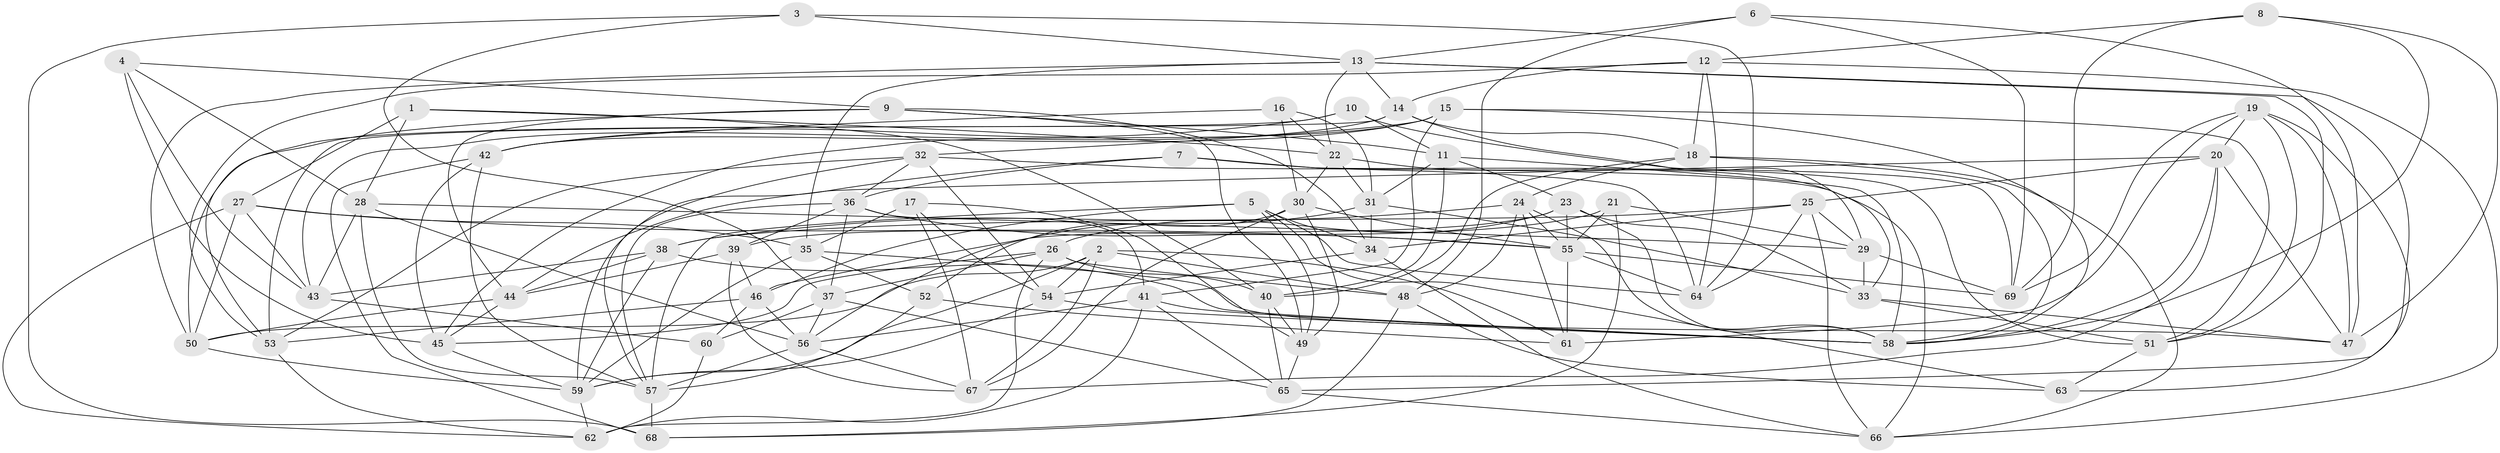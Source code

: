 // original degree distribution, {4: 1.0}
// Generated by graph-tools (version 1.1) at 2025/50/03/09/25 03:50:49]
// undirected, 69 vertices, 200 edges
graph export_dot {
graph [start="1"]
  node [color=gray90,style=filled];
  1;
  2;
  3;
  4;
  5;
  6;
  7;
  8;
  9;
  10;
  11;
  12;
  13;
  14;
  15;
  16;
  17;
  18;
  19;
  20;
  21;
  22;
  23;
  24;
  25;
  26;
  27;
  28;
  29;
  30;
  31;
  32;
  33;
  34;
  35;
  36;
  37;
  38;
  39;
  40;
  41;
  42;
  43;
  44;
  45;
  46;
  47;
  48;
  49;
  50;
  51;
  52;
  53;
  54;
  55;
  56;
  57;
  58;
  59;
  60;
  61;
  62;
  63;
  64;
  65;
  66;
  67;
  68;
  69;
  1 -- 22 [weight=1.0];
  1 -- 27 [weight=1.0];
  1 -- 28 [weight=1.0];
  1 -- 40 [weight=1.0];
  2 -- 48 [weight=1.0];
  2 -- 50 [weight=1.0];
  2 -- 54 [weight=1.0];
  2 -- 59 [weight=1.0];
  2 -- 61 [weight=1.0];
  2 -- 67 [weight=1.0];
  3 -- 13 [weight=1.0];
  3 -- 37 [weight=1.0];
  3 -- 64 [weight=1.0];
  3 -- 68 [weight=1.0];
  4 -- 9 [weight=1.0];
  4 -- 28 [weight=1.0];
  4 -- 43 [weight=1.0];
  4 -- 45 [weight=1.0];
  5 -- 34 [weight=1.0];
  5 -- 46 [weight=1.0];
  5 -- 49 [weight=1.0];
  5 -- 57 [weight=1.0];
  5 -- 63 [weight=1.0];
  5 -- 64 [weight=1.0];
  6 -- 13 [weight=1.0];
  6 -- 47 [weight=1.0];
  6 -- 48 [weight=1.0];
  6 -- 69 [weight=1.0];
  7 -- 36 [weight=1.0];
  7 -- 51 [weight=1.0];
  7 -- 59 [weight=1.0];
  7 -- 64 [weight=1.0];
  8 -- 12 [weight=1.0];
  8 -- 47 [weight=1.0];
  8 -- 58 [weight=1.0];
  8 -- 69 [weight=1.0];
  9 -- 11 [weight=1.0];
  9 -- 34 [weight=1.0];
  9 -- 44 [weight=1.0];
  9 -- 49 [weight=1.0];
  9 -- 53 [weight=1.0];
  10 -- 11 [weight=1.0];
  10 -- 42 [weight=1.0];
  10 -- 50 [weight=1.0];
  10 -- 69 [weight=1.0];
  11 -- 23 [weight=1.0];
  11 -- 31 [weight=1.0];
  11 -- 40 [weight=1.0];
  11 -- 58 [weight=1.0];
  12 -- 14 [weight=1.0];
  12 -- 18 [weight=1.0];
  12 -- 53 [weight=1.0];
  12 -- 64 [weight=1.0];
  12 -- 66 [weight=1.0];
  13 -- 14 [weight=1.0];
  13 -- 22 [weight=1.0];
  13 -- 35 [weight=1.0];
  13 -- 50 [weight=1.0];
  13 -- 51 [weight=1.0];
  13 -- 65 [weight=1.0];
  14 -- 18 [weight=1.0];
  14 -- 29 [weight=1.0];
  14 -- 43 [weight=1.0];
  14 -- 53 [weight=1.0];
  15 -- 32 [weight=1.0];
  15 -- 41 [weight=1.0];
  15 -- 42 [weight=1.0];
  15 -- 45 [weight=1.0];
  15 -- 51 [weight=1.0];
  15 -- 58 [weight=1.0];
  16 -- 22 [weight=1.0];
  16 -- 30 [weight=1.0];
  16 -- 31 [weight=1.0];
  16 -- 42 [weight=1.0];
  17 -- 35 [weight=1.0];
  17 -- 49 [weight=1.0];
  17 -- 54 [weight=1.0];
  17 -- 67 [weight=1.0];
  18 -- 24 [weight=1.0];
  18 -- 40 [weight=1.0];
  18 -- 58 [weight=1.0];
  18 -- 66 [weight=1.0];
  19 -- 20 [weight=1.0];
  19 -- 47 [weight=1.0];
  19 -- 51 [weight=1.0];
  19 -- 61 [weight=1.0];
  19 -- 63 [weight=1.0];
  19 -- 69 [weight=1.0];
  20 -- 25 [weight=1.0];
  20 -- 44 [weight=1.0];
  20 -- 47 [weight=1.0];
  20 -- 58 [weight=1.0];
  20 -- 67 [weight=1.0];
  21 -- 29 [weight=1.0];
  21 -- 39 [weight=1.0];
  21 -- 55 [weight=1.0];
  21 -- 68 [weight=1.0];
  22 -- 30 [weight=1.0];
  22 -- 31 [weight=1.0];
  22 -- 33 [weight=1.0];
  23 -- 26 [weight=1.0];
  23 -- 33 [weight=1.0];
  23 -- 46 [weight=1.0];
  23 -- 55 [weight=1.0];
  23 -- 58 [weight=1.0];
  24 -- 38 [weight=1.0];
  24 -- 48 [weight=1.0];
  24 -- 55 [weight=1.0];
  24 -- 58 [weight=1.0];
  24 -- 61 [weight=1.0];
  25 -- 29 [weight=1.0];
  25 -- 34 [weight=1.0];
  25 -- 38 [weight=1.0];
  25 -- 64 [weight=1.0];
  25 -- 66 [weight=1.0];
  26 -- 37 [weight=1.0];
  26 -- 40 [weight=1.0];
  26 -- 45 [weight=1.0];
  26 -- 48 [weight=1.0];
  26 -- 62 [weight=1.0];
  27 -- 35 [weight=1.0];
  27 -- 43 [weight=1.0];
  27 -- 50 [weight=1.0];
  27 -- 55 [weight=1.0];
  27 -- 62 [weight=1.0];
  28 -- 29 [weight=1.0];
  28 -- 43 [weight=1.0];
  28 -- 56 [weight=1.0];
  28 -- 57 [weight=1.0];
  29 -- 33 [weight=1.0];
  29 -- 69 [weight=1.0];
  30 -- 49 [weight=1.0];
  30 -- 52 [weight=1.0];
  30 -- 55 [weight=1.0];
  30 -- 67 [weight=1.0];
  31 -- 33 [weight=1.0];
  31 -- 34 [weight=1.0];
  31 -- 56 [weight=1.0];
  32 -- 36 [weight=1.0];
  32 -- 53 [weight=1.0];
  32 -- 54 [weight=1.0];
  32 -- 57 [weight=1.0];
  32 -- 66 [weight=1.0];
  33 -- 47 [weight=1.0];
  33 -- 51 [weight=1.0];
  34 -- 54 [weight=1.0];
  34 -- 66 [weight=1.0];
  35 -- 47 [weight=1.0];
  35 -- 52 [weight=1.0];
  35 -- 59 [weight=1.0];
  36 -- 37 [weight=1.0];
  36 -- 39 [weight=2.0];
  36 -- 41 [weight=1.0];
  36 -- 55 [weight=1.0];
  36 -- 57 [weight=1.0];
  37 -- 56 [weight=1.0];
  37 -- 60 [weight=1.0];
  37 -- 65 [weight=1.0];
  38 -- 43 [weight=1.0];
  38 -- 44 [weight=1.0];
  38 -- 58 [weight=1.0];
  38 -- 59 [weight=1.0];
  39 -- 44 [weight=1.0];
  39 -- 46 [weight=1.0];
  39 -- 67 [weight=1.0];
  40 -- 49 [weight=1.0];
  40 -- 65 [weight=1.0];
  41 -- 56 [weight=1.0];
  41 -- 58 [weight=1.0];
  41 -- 62 [weight=1.0];
  41 -- 65 [weight=1.0];
  42 -- 45 [weight=1.0];
  42 -- 57 [weight=1.0];
  42 -- 68 [weight=1.0];
  43 -- 60 [weight=1.0];
  44 -- 45 [weight=1.0];
  44 -- 50 [weight=1.0];
  45 -- 59 [weight=1.0];
  46 -- 53 [weight=1.0];
  46 -- 56 [weight=1.0];
  46 -- 60 [weight=1.0];
  48 -- 63 [weight=1.0];
  48 -- 68 [weight=1.0];
  49 -- 65 [weight=1.0];
  50 -- 59 [weight=1.0];
  51 -- 63 [weight=1.0];
  52 -- 57 [weight=1.0];
  52 -- 61 [weight=1.0];
  53 -- 62 [weight=1.0];
  54 -- 58 [weight=1.0];
  54 -- 59 [weight=1.0];
  55 -- 61 [weight=2.0];
  55 -- 64 [weight=1.0];
  55 -- 69 [weight=1.0];
  56 -- 57 [weight=2.0];
  56 -- 67 [weight=1.0];
  57 -- 68 [weight=2.0];
  59 -- 62 [weight=1.0];
  60 -- 62 [weight=1.0];
  65 -- 66 [weight=1.0];
}
